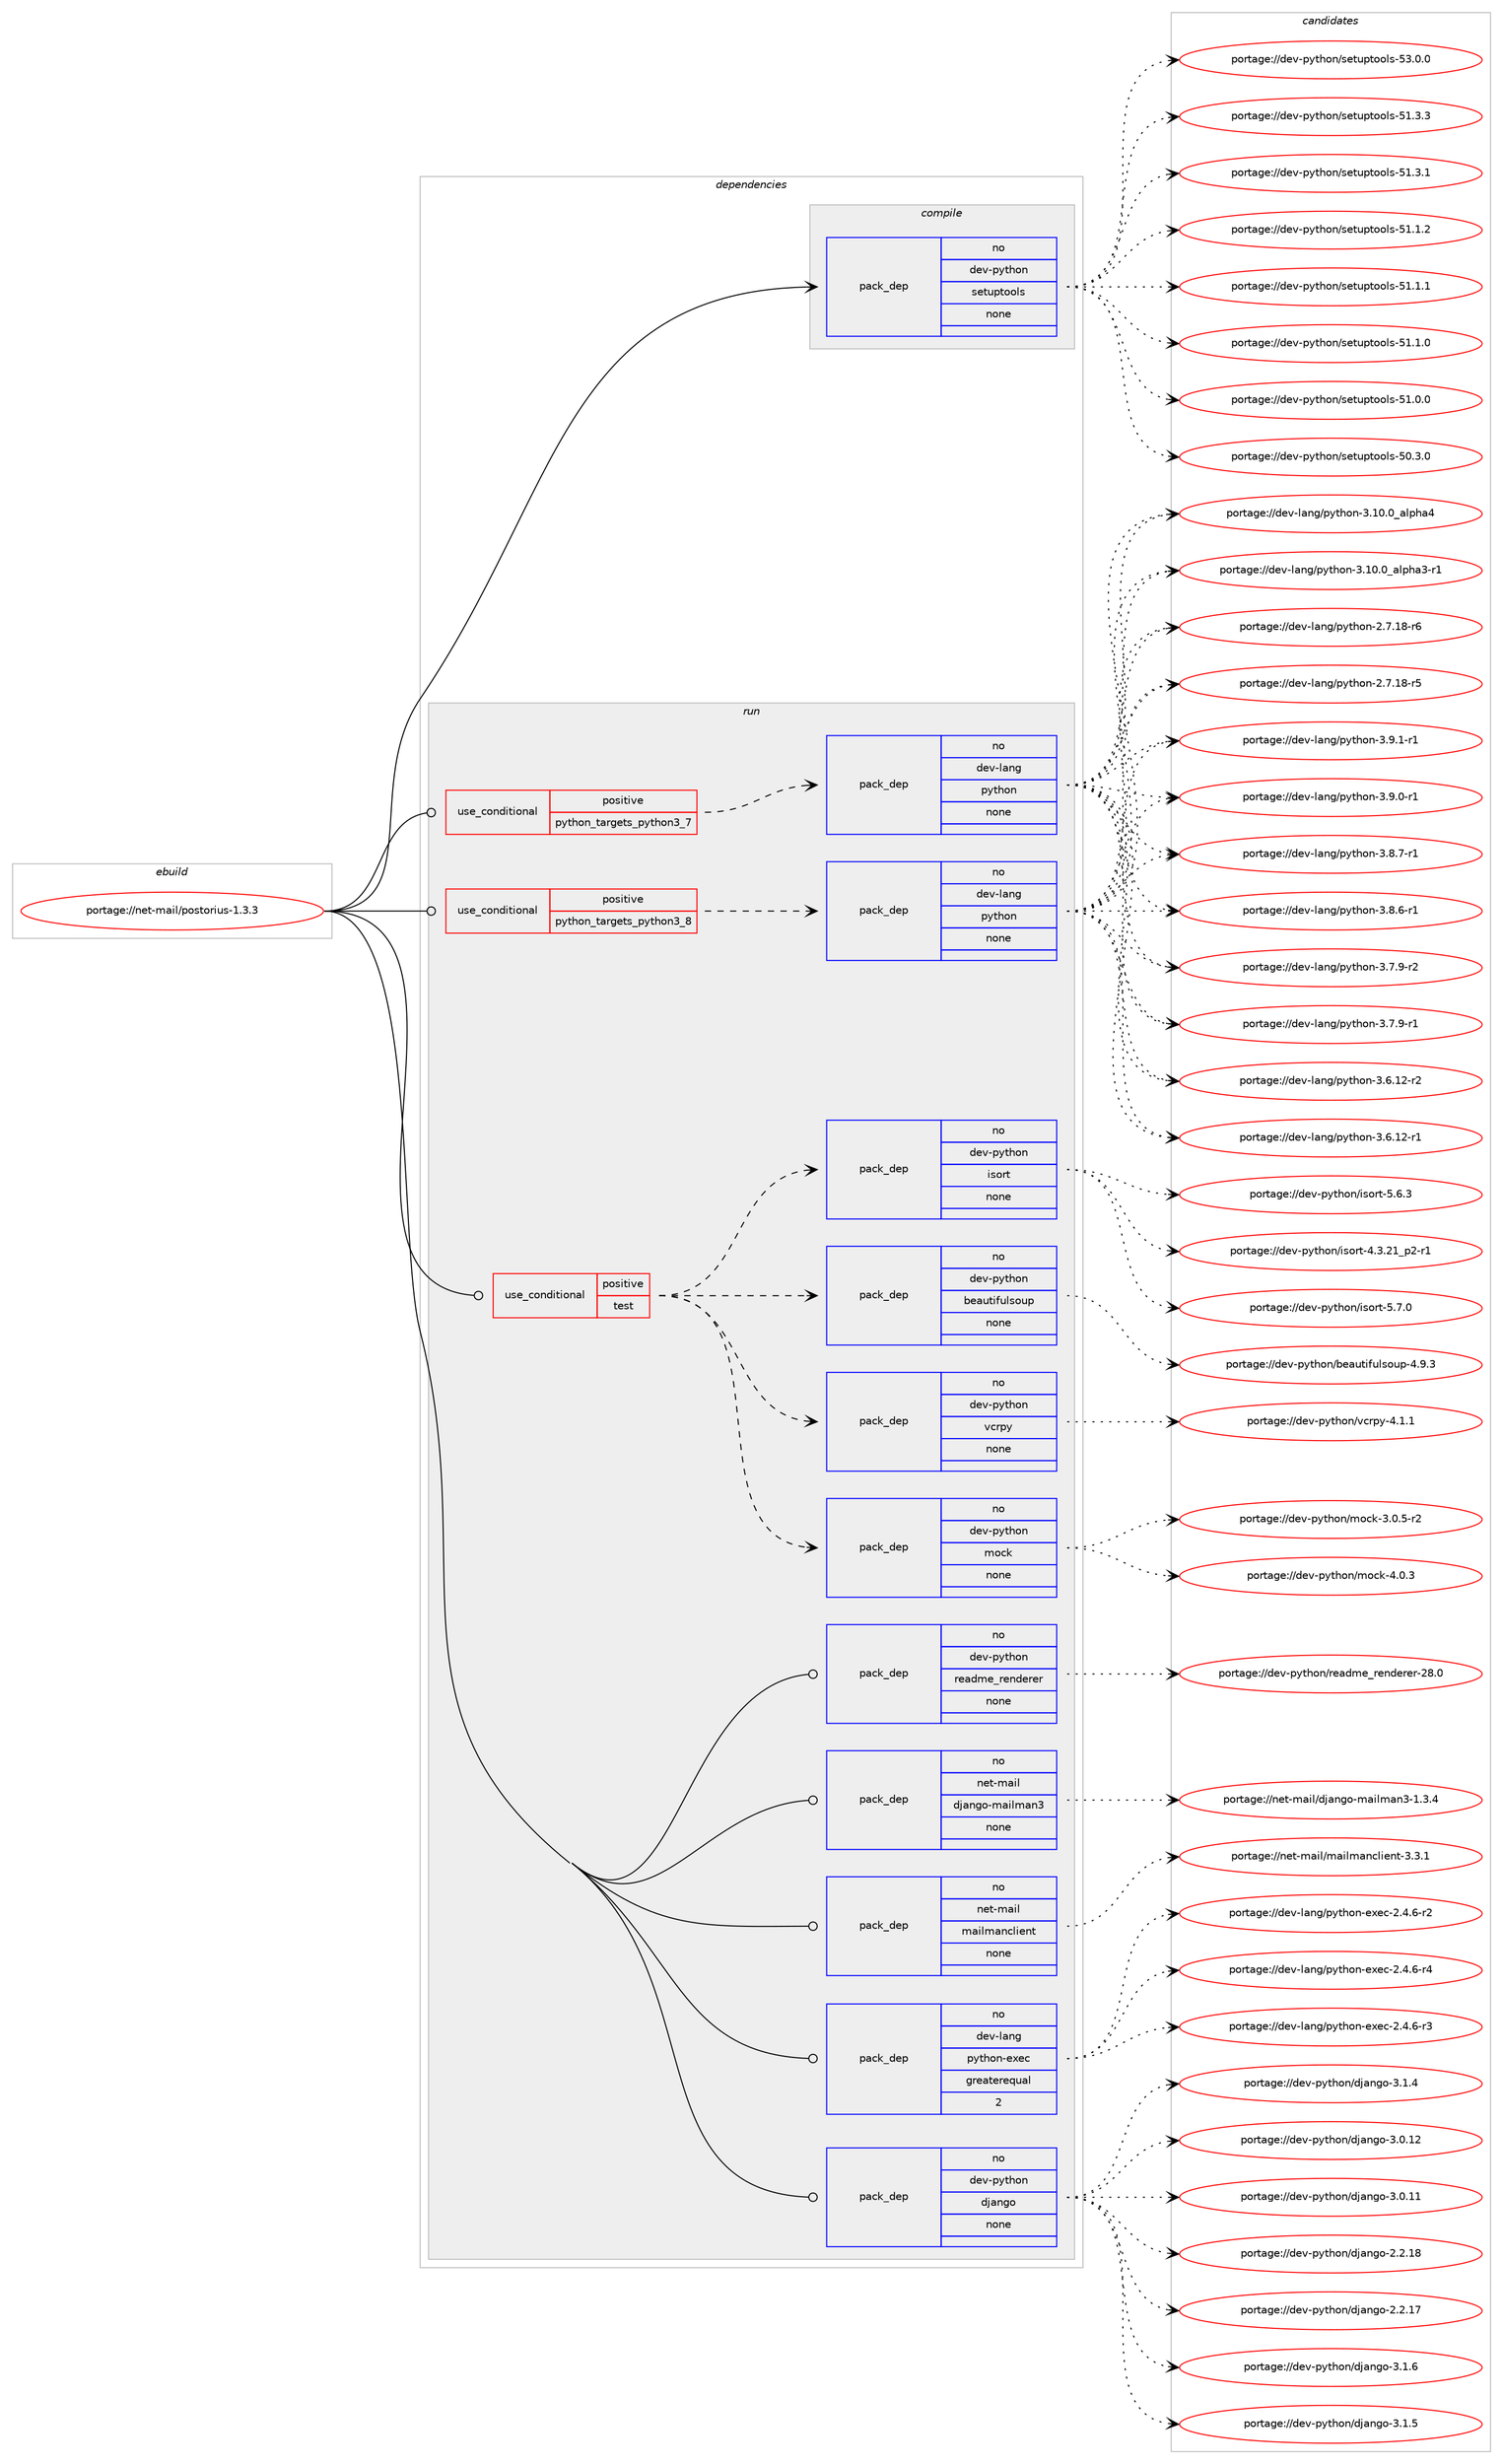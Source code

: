 digraph prolog {

# *************
# Graph options
# *************

newrank=true;
concentrate=true;
compound=true;
graph [rankdir=LR,fontname=Helvetica,fontsize=10,ranksep=1.5];#, ranksep=2.5, nodesep=0.2];
edge  [arrowhead=vee];
node  [fontname=Helvetica,fontsize=10];

# **********
# The ebuild
# **********

subgraph cluster_leftcol {
color=gray;
rank=same;
label=<<i>ebuild</i>>;
id [label="portage://net-mail/postorius-1.3.3", color=red, width=4, href="../net-mail/postorius-1.3.3.svg"];
}

# ****************
# The dependencies
# ****************

subgraph cluster_midcol {
color=gray;
label=<<i>dependencies</i>>;
subgraph cluster_compile {
fillcolor="#eeeeee";
style=filled;
label=<<i>compile</i>>;
subgraph pack17435 {
dependency25394 [label=<<TABLE BORDER="0" CELLBORDER="1" CELLSPACING="0" CELLPADDING="4" WIDTH="220"><TR><TD ROWSPAN="6" CELLPADDING="30">pack_dep</TD></TR><TR><TD WIDTH="110">no</TD></TR><TR><TD>dev-python</TD></TR><TR><TD>setuptools</TD></TR><TR><TD>none</TD></TR><TR><TD></TD></TR></TABLE>>, shape=none, color=blue];
}
id:e -> dependency25394:w [weight=20,style="solid",arrowhead="vee"];
}
subgraph cluster_compileandrun {
fillcolor="#eeeeee";
style=filled;
label=<<i>compile and run</i>>;
}
subgraph cluster_run {
fillcolor="#eeeeee";
style=filled;
label=<<i>run</i>>;
subgraph cond7726 {
dependency25395 [label=<<TABLE BORDER="0" CELLBORDER="1" CELLSPACING="0" CELLPADDING="4"><TR><TD ROWSPAN="3" CELLPADDING="10">use_conditional</TD></TR><TR><TD>positive</TD></TR><TR><TD>python_targets_python3_7</TD></TR></TABLE>>, shape=none, color=red];
subgraph pack17436 {
dependency25396 [label=<<TABLE BORDER="0" CELLBORDER="1" CELLSPACING="0" CELLPADDING="4" WIDTH="220"><TR><TD ROWSPAN="6" CELLPADDING="30">pack_dep</TD></TR><TR><TD WIDTH="110">no</TD></TR><TR><TD>dev-lang</TD></TR><TR><TD>python</TD></TR><TR><TD>none</TD></TR><TR><TD></TD></TR></TABLE>>, shape=none, color=blue];
}
dependency25395:e -> dependency25396:w [weight=20,style="dashed",arrowhead="vee"];
}
id:e -> dependency25395:w [weight=20,style="solid",arrowhead="odot"];
subgraph cond7727 {
dependency25397 [label=<<TABLE BORDER="0" CELLBORDER="1" CELLSPACING="0" CELLPADDING="4"><TR><TD ROWSPAN="3" CELLPADDING="10">use_conditional</TD></TR><TR><TD>positive</TD></TR><TR><TD>python_targets_python3_8</TD></TR></TABLE>>, shape=none, color=red];
subgraph pack17437 {
dependency25398 [label=<<TABLE BORDER="0" CELLBORDER="1" CELLSPACING="0" CELLPADDING="4" WIDTH="220"><TR><TD ROWSPAN="6" CELLPADDING="30">pack_dep</TD></TR><TR><TD WIDTH="110">no</TD></TR><TR><TD>dev-lang</TD></TR><TR><TD>python</TD></TR><TR><TD>none</TD></TR><TR><TD></TD></TR></TABLE>>, shape=none, color=blue];
}
dependency25397:e -> dependency25398:w [weight=20,style="dashed",arrowhead="vee"];
}
id:e -> dependency25397:w [weight=20,style="solid",arrowhead="odot"];
subgraph cond7728 {
dependency25399 [label=<<TABLE BORDER="0" CELLBORDER="1" CELLSPACING="0" CELLPADDING="4"><TR><TD ROWSPAN="3" CELLPADDING="10">use_conditional</TD></TR><TR><TD>positive</TD></TR><TR><TD>test</TD></TR></TABLE>>, shape=none, color=red];
subgraph pack17438 {
dependency25400 [label=<<TABLE BORDER="0" CELLBORDER="1" CELLSPACING="0" CELLPADDING="4" WIDTH="220"><TR><TD ROWSPAN="6" CELLPADDING="30">pack_dep</TD></TR><TR><TD WIDTH="110">no</TD></TR><TR><TD>dev-python</TD></TR><TR><TD>mock</TD></TR><TR><TD>none</TD></TR><TR><TD></TD></TR></TABLE>>, shape=none, color=blue];
}
dependency25399:e -> dependency25400:w [weight=20,style="dashed",arrowhead="vee"];
subgraph pack17439 {
dependency25401 [label=<<TABLE BORDER="0" CELLBORDER="1" CELLSPACING="0" CELLPADDING="4" WIDTH="220"><TR><TD ROWSPAN="6" CELLPADDING="30">pack_dep</TD></TR><TR><TD WIDTH="110">no</TD></TR><TR><TD>dev-python</TD></TR><TR><TD>vcrpy</TD></TR><TR><TD>none</TD></TR><TR><TD></TD></TR></TABLE>>, shape=none, color=blue];
}
dependency25399:e -> dependency25401:w [weight=20,style="dashed",arrowhead="vee"];
subgraph pack17440 {
dependency25402 [label=<<TABLE BORDER="0" CELLBORDER="1" CELLSPACING="0" CELLPADDING="4" WIDTH="220"><TR><TD ROWSPAN="6" CELLPADDING="30">pack_dep</TD></TR><TR><TD WIDTH="110">no</TD></TR><TR><TD>dev-python</TD></TR><TR><TD>beautifulsoup</TD></TR><TR><TD>none</TD></TR><TR><TD></TD></TR></TABLE>>, shape=none, color=blue];
}
dependency25399:e -> dependency25402:w [weight=20,style="dashed",arrowhead="vee"];
subgraph pack17441 {
dependency25403 [label=<<TABLE BORDER="0" CELLBORDER="1" CELLSPACING="0" CELLPADDING="4" WIDTH="220"><TR><TD ROWSPAN="6" CELLPADDING="30">pack_dep</TD></TR><TR><TD WIDTH="110">no</TD></TR><TR><TD>dev-python</TD></TR><TR><TD>isort</TD></TR><TR><TD>none</TD></TR><TR><TD></TD></TR></TABLE>>, shape=none, color=blue];
}
dependency25399:e -> dependency25403:w [weight=20,style="dashed",arrowhead="vee"];
}
id:e -> dependency25399:w [weight=20,style="solid",arrowhead="odot"];
subgraph pack17442 {
dependency25404 [label=<<TABLE BORDER="0" CELLBORDER="1" CELLSPACING="0" CELLPADDING="4" WIDTH="220"><TR><TD ROWSPAN="6" CELLPADDING="30">pack_dep</TD></TR><TR><TD WIDTH="110">no</TD></TR><TR><TD>dev-lang</TD></TR><TR><TD>python-exec</TD></TR><TR><TD>greaterequal</TD></TR><TR><TD>2</TD></TR></TABLE>>, shape=none, color=blue];
}
id:e -> dependency25404:w [weight=20,style="solid",arrowhead="odot"];
subgraph pack17443 {
dependency25405 [label=<<TABLE BORDER="0" CELLBORDER="1" CELLSPACING="0" CELLPADDING="4" WIDTH="220"><TR><TD ROWSPAN="6" CELLPADDING="30">pack_dep</TD></TR><TR><TD WIDTH="110">no</TD></TR><TR><TD>dev-python</TD></TR><TR><TD>django</TD></TR><TR><TD>none</TD></TR><TR><TD></TD></TR></TABLE>>, shape=none, color=blue];
}
id:e -> dependency25405:w [weight=20,style="solid",arrowhead="odot"];
subgraph pack17444 {
dependency25406 [label=<<TABLE BORDER="0" CELLBORDER="1" CELLSPACING="0" CELLPADDING="4" WIDTH="220"><TR><TD ROWSPAN="6" CELLPADDING="30">pack_dep</TD></TR><TR><TD WIDTH="110">no</TD></TR><TR><TD>dev-python</TD></TR><TR><TD>readme_renderer</TD></TR><TR><TD>none</TD></TR><TR><TD></TD></TR></TABLE>>, shape=none, color=blue];
}
id:e -> dependency25406:w [weight=20,style="solid",arrowhead="odot"];
subgraph pack17445 {
dependency25407 [label=<<TABLE BORDER="0" CELLBORDER="1" CELLSPACING="0" CELLPADDING="4" WIDTH="220"><TR><TD ROWSPAN="6" CELLPADDING="30">pack_dep</TD></TR><TR><TD WIDTH="110">no</TD></TR><TR><TD>net-mail</TD></TR><TR><TD>django-mailman3</TD></TR><TR><TD>none</TD></TR><TR><TD></TD></TR></TABLE>>, shape=none, color=blue];
}
id:e -> dependency25407:w [weight=20,style="solid",arrowhead="odot"];
subgraph pack17446 {
dependency25408 [label=<<TABLE BORDER="0" CELLBORDER="1" CELLSPACING="0" CELLPADDING="4" WIDTH="220"><TR><TD ROWSPAN="6" CELLPADDING="30">pack_dep</TD></TR><TR><TD WIDTH="110">no</TD></TR><TR><TD>net-mail</TD></TR><TR><TD>mailmanclient</TD></TR><TR><TD>none</TD></TR><TR><TD></TD></TR></TABLE>>, shape=none, color=blue];
}
id:e -> dependency25408:w [weight=20,style="solid",arrowhead="odot"];
}
}

# **************
# The candidates
# **************

subgraph cluster_choices {
rank=same;
color=gray;
label=<<i>candidates</i>>;

subgraph choice17435 {
color=black;
nodesep=1;
choice100101118451121211161041111104711510111611711211611111110811545535146484648 [label="portage://dev-python/setuptools-53.0.0", color=red, width=4,href="../dev-python/setuptools-53.0.0.svg"];
choice100101118451121211161041111104711510111611711211611111110811545534946514651 [label="portage://dev-python/setuptools-51.3.3", color=red, width=4,href="../dev-python/setuptools-51.3.3.svg"];
choice100101118451121211161041111104711510111611711211611111110811545534946514649 [label="portage://dev-python/setuptools-51.3.1", color=red, width=4,href="../dev-python/setuptools-51.3.1.svg"];
choice100101118451121211161041111104711510111611711211611111110811545534946494650 [label="portage://dev-python/setuptools-51.1.2", color=red, width=4,href="../dev-python/setuptools-51.1.2.svg"];
choice100101118451121211161041111104711510111611711211611111110811545534946494649 [label="portage://dev-python/setuptools-51.1.1", color=red, width=4,href="../dev-python/setuptools-51.1.1.svg"];
choice100101118451121211161041111104711510111611711211611111110811545534946494648 [label="portage://dev-python/setuptools-51.1.0", color=red, width=4,href="../dev-python/setuptools-51.1.0.svg"];
choice100101118451121211161041111104711510111611711211611111110811545534946484648 [label="portage://dev-python/setuptools-51.0.0", color=red, width=4,href="../dev-python/setuptools-51.0.0.svg"];
choice100101118451121211161041111104711510111611711211611111110811545534846514648 [label="portage://dev-python/setuptools-50.3.0", color=red, width=4,href="../dev-python/setuptools-50.3.0.svg"];
dependency25394:e -> choice100101118451121211161041111104711510111611711211611111110811545535146484648:w [style=dotted,weight="100"];
dependency25394:e -> choice100101118451121211161041111104711510111611711211611111110811545534946514651:w [style=dotted,weight="100"];
dependency25394:e -> choice100101118451121211161041111104711510111611711211611111110811545534946514649:w [style=dotted,weight="100"];
dependency25394:e -> choice100101118451121211161041111104711510111611711211611111110811545534946494650:w [style=dotted,weight="100"];
dependency25394:e -> choice100101118451121211161041111104711510111611711211611111110811545534946494649:w [style=dotted,weight="100"];
dependency25394:e -> choice100101118451121211161041111104711510111611711211611111110811545534946494648:w [style=dotted,weight="100"];
dependency25394:e -> choice100101118451121211161041111104711510111611711211611111110811545534946484648:w [style=dotted,weight="100"];
dependency25394:e -> choice100101118451121211161041111104711510111611711211611111110811545534846514648:w [style=dotted,weight="100"];
}
subgraph choice17436 {
color=black;
nodesep=1;
choice1001011184510897110103471121211161041111104551465746494511449 [label="portage://dev-lang/python-3.9.1-r1", color=red, width=4,href="../dev-lang/python-3.9.1-r1.svg"];
choice1001011184510897110103471121211161041111104551465746484511449 [label="portage://dev-lang/python-3.9.0-r1", color=red, width=4,href="../dev-lang/python-3.9.0-r1.svg"];
choice1001011184510897110103471121211161041111104551465646554511449 [label="portage://dev-lang/python-3.8.7-r1", color=red, width=4,href="../dev-lang/python-3.8.7-r1.svg"];
choice1001011184510897110103471121211161041111104551465646544511449 [label="portage://dev-lang/python-3.8.6-r1", color=red, width=4,href="../dev-lang/python-3.8.6-r1.svg"];
choice1001011184510897110103471121211161041111104551465546574511450 [label="portage://dev-lang/python-3.7.9-r2", color=red, width=4,href="../dev-lang/python-3.7.9-r2.svg"];
choice1001011184510897110103471121211161041111104551465546574511449 [label="portage://dev-lang/python-3.7.9-r1", color=red, width=4,href="../dev-lang/python-3.7.9-r1.svg"];
choice100101118451089711010347112121116104111110455146544649504511450 [label="portage://dev-lang/python-3.6.12-r2", color=red, width=4,href="../dev-lang/python-3.6.12-r2.svg"];
choice100101118451089711010347112121116104111110455146544649504511449 [label="portage://dev-lang/python-3.6.12-r1", color=red, width=4,href="../dev-lang/python-3.6.12-r1.svg"];
choice1001011184510897110103471121211161041111104551464948464895971081121049752 [label="portage://dev-lang/python-3.10.0_alpha4", color=red, width=4,href="../dev-lang/python-3.10.0_alpha4.svg"];
choice10010111845108971101034711212111610411111045514649484648959710811210497514511449 [label="portage://dev-lang/python-3.10.0_alpha3-r1", color=red, width=4,href="../dev-lang/python-3.10.0_alpha3-r1.svg"];
choice100101118451089711010347112121116104111110455046554649564511454 [label="portage://dev-lang/python-2.7.18-r6", color=red, width=4,href="../dev-lang/python-2.7.18-r6.svg"];
choice100101118451089711010347112121116104111110455046554649564511453 [label="portage://dev-lang/python-2.7.18-r5", color=red, width=4,href="../dev-lang/python-2.7.18-r5.svg"];
dependency25396:e -> choice1001011184510897110103471121211161041111104551465746494511449:w [style=dotted,weight="100"];
dependency25396:e -> choice1001011184510897110103471121211161041111104551465746484511449:w [style=dotted,weight="100"];
dependency25396:e -> choice1001011184510897110103471121211161041111104551465646554511449:w [style=dotted,weight="100"];
dependency25396:e -> choice1001011184510897110103471121211161041111104551465646544511449:w [style=dotted,weight="100"];
dependency25396:e -> choice1001011184510897110103471121211161041111104551465546574511450:w [style=dotted,weight="100"];
dependency25396:e -> choice1001011184510897110103471121211161041111104551465546574511449:w [style=dotted,weight="100"];
dependency25396:e -> choice100101118451089711010347112121116104111110455146544649504511450:w [style=dotted,weight="100"];
dependency25396:e -> choice100101118451089711010347112121116104111110455146544649504511449:w [style=dotted,weight="100"];
dependency25396:e -> choice1001011184510897110103471121211161041111104551464948464895971081121049752:w [style=dotted,weight="100"];
dependency25396:e -> choice10010111845108971101034711212111610411111045514649484648959710811210497514511449:w [style=dotted,weight="100"];
dependency25396:e -> choice100101118451089711010347112121116104111110455046554649564511454:w [style=dotted,weight="100"];
dependency25396:e -> choice100101118451089711010347112121116104111110455046554649564511453:w [style=dotted,weight="100"];
}
subgraph choice17437 {
color=black;
nodesep=1;
choice1001011184510897110103471121211161041111104551465746494511449 [label="portage://dev-lang/python-3.9.1-r1", color=red, width=4,href="../dev-lang/python-3.9.1-r1.svg"];
choice1001011184510897110103471121211161041111104551465746484511449 [label="portage://dev-lang/python-3.9.0-r1", color=red, width=4,href="../dev-lang/python-3.9.0-r1.svg"];
choice1001011184510897110103471121211161041111104551465646554511449 [label="portage://dev-lang/python-3.8.7-r1", color=red, width=4,href="../dev-lang/python-3.8.7-r1.svg"];
choice1001011184510897110103471121211161041111104551465646544511449 [label="portage://dev-lang/python-3.8.6-r1", color=red, width=4,href="../dev-lang/python-3.8.6-r1.svg"];
choice1001011184510897110103471121211161041111104551465546574511450 [label="portage://dev-lang/python-3.7.9-r2", color=red, width=4,href="../dev-lang/python-3.7.9-r2.svg"];
choice1001011184510897110103471121211161041111104551465546574511449 [label="portage://dev-lang/python-3.7.9-r1", color=red, width=4,href="../dev-lang/python-3.7.9-r1.svg"];
choice100101118451089711010347112121116104111110455146544649504511450 [label="portage://dev-lang/python-3.6.12-r2", color=red, width=4,href="../dev-lang/python-3.6.12-r2.svg"];
choice100101118451089711010347112121116104111110455146544649504511449 [label="portage://dev-lang/python-3.6.12-r1", color=red, width=4,href="../dev-lang/python-3.6.12-r1.svg"];
choice1001011184510897110103471121211161041111104551464948464895971081121049752 [label="portage://dev-lang/python-3.10.0_alpha4", color=red, width=4,href="../dev-lang/python-3.10.0_alpha4.svg"];
choice10010111845108971101034711212111610411111045514649484648959710811210497514511449 [label="portage://dev-lang/python-3.10.0_alpha3-r1", color=red, width=4,href="../dev-lang/python-3.10.0_alpha3-r1.svg"];
choice100101118451089711010347112121116104111110455046554649564511454 [label="portage://dev-lang/python-2.7.18-r6", color=red, width=4,href="../dev-lang/python-2.7.18-r6.svg"];
choice100101118451089711010347112121116104111110455046554649564511453 [label="portage://dev-lang/python-2.7.18-r5", color=red, width=4,href="../dev-lang/python-2.7.18-r5.svg"];
dependency25398:e -> choice1001011184510897110103471121211161041111104551465746494511449:w [style=dotted,weight="100"];
dependency25398:e -> choice1001011184510897110103471121211161041111104551465746484511449:w [style=dotted,weight="100"];
dependency25398:e -> choice1001011184510897110103471121211161041111104551465646554511449:w [style=dotted,weight="100"];
dependency25398:e -> choice1001011184510897110103471121211161041111104551465646544511449:w [style=dotted,weight="100"];
dependency25398:e -> choice1001011184510897110103471121211161041111104551465546574511450:w [style=dotted,weight="100"];
dependency25398:e -> choice1001011184510897110103471121211161041111104551465546574511449:w [style=dotted,weight="100"];
dependency25398:e -> choice100101118451089711010347112121116104111110455146544649504511450:w [style=dotted,weight="100"];
dependency25398:e -> choice100101118451089711010347112121116104111110455146544649504511449:w [style=dotted,weight="100"];
dependency25398:e -> choice1001011184510897110103471121211161041111104551464948464895971081121049752:w [style=dotted,weight="100"];
dependency25398:e -> choice10010111845108971101034711212111610411111045514649484648959710811210497514511449:w [style=dotted,weight="100"];
dependency25398:e -> choice100101118451089711010347112121116104111110455046554649564511454:w [style=dotted,weight="100"];
dependency25398:e -> choice100101118451089711010347112121116104111110455046554649564511453:w [style=dotted,weight="100"];
}
subgraph choice17438 {
color=black;
nodesep=1;
choice100101118451121211161041111104710911199107455246484651 [label="portage://dev-python/mock-4.0.3", color=red, width=4,href="../dev-python/mock-4.0.3.svg"];
choice1001011184511212111610411111047109111991074551464846534511450 [label="portage://dev-python/mock-3.0.5-r2", color=red, width=4,href="../dev-python/mock-3.0.5-r2.svg"];
dependency25400:e -> choice100101118451121211161041111104710911199107455246484651:w [style=dotted,weight="100"];
dependency25400:e -> choice1001011184511212111610411111047109111991074551464846534511450:w [style=dotted,weight="100"];
}
subgraph choice17439 {
color=black;
nodesep=1;
choice100101118451121211161041111104711899114112121455246494649 [label="portage://dev-python/vcrpy-4.1.1", color=red, width=4,href="../dev-python/vcrpy-4.1.1.svg"];
dependency25401:e -> choice100101118451121211161041111104711899114112121455246494649:w [style=dotted,weight="100"];
}
subgraph choice17440 {
color=black;
nodesep=1;
choice10010111845112121116104111110479810197117116105102117108115111117112455246574651 [label="portage://dev-python/beautifulsoup-4.9.3", color=red, width=4,href="../dev-python/beautifulsoup-4.9.3.svg"];
dependency25402:e -> choice10010111845112121116104111110479810197117116105102117108115111117112455246574651:w [style=dotted,weight="100"];
}
subgraph choice17441 {
color=black;
nodesep=1;
choice1001011184511212111610411111047105115111114116455346554648 [label="portage://dev-python/isort-5.7.0", color=red, width=4,href="../dev-python/isort-5.7.0.svg"];
choice1001011184511212111610411111047105115111114116455346544651 [label="portage://dev-python/isort-5.6.3", color=red, width=4,href="../dev-python/isort-5.6.3.svg"];
choice10010111845112121116104111110471051151111141164552465146504995112504511449 [label="portage://dev-python/isort-4.3.21_p2-r1", color=red, width=4,href="../dev-python/isort-4.3.21_p2-r1.svg"];
dependency25403:e -> choice1001011184511212111610411111047105115111114116455346554648:w [style=dotted,weight="100"];
dependency25403:e -> choice1001011184511212111610411111047105115111114116455346544651:w [style=dotted,weight="100"];
dependency25403:e -> choice10010111845112121116104111110471051151111141164552465146504995112504511449:w [style=dotted,weight="100"];
}
subgraph choice17442 {
color=black;
nodesep=1;
choice10010111845108971101034711212111610411111045101120101994550465246544511452 [label="portage://dev-lang/python-exec-2.4.6-r4", color=red, width=4,href="../dev-lang/python-exec-2.4.6-r4.svg"];
choice10010111845108971101034711212111610411111045101120101994550465246544511451 [label="portage://dev-lang/python-exec-2.4.6-r3", color=red, width=4,href="../dev-lang/python-exec-2.4.6-r3.svg"];
choice10010111845108971101034711212111610411111045101120101994550465246544511450 [label="portage://dev-lang/python-exec-2.4.6-r2", color=red, width=4,href="../dev-lang/python-exec-2.4.6-r2.svg"];
dependency25404:e -> choice10010111845108971101034711212111610411111045101120101994550465246544511452:w [style=dotted,weight="100"];
dependency25404:e -> choice10010111845108971101034711212111610411111045101120101994550465246544511451:w [style=dotted,weight="100"];
dependency25404:e -> choice10010111845108971101034711212111610411111045101120101994550465246544511450:w [style=dotted,weight="100"];
}
subgraph choice17443 {
color=black;
nodesep=1;
choice100101118451121211161041111104710010697110103111455146494654 [label="portage://dev-python/django-3.1.6", color=red, width=4,href="../dev-python/django-3.1.6.svg"];
choice100101118451121211161041111104710010697110103111455146494653 [label="portage://dev-python/django-3.1.5", color=red, width=4,href="../dev-python/django-3.1.5.svg"];
choice100101118451121211161041111104710010697110103111455146494652 [label="portage://dev-python/django-3.1.4", color=red, width=4,href="../dev-python/django-3.1.4.svg"];
choice10010111845112121116104111110471001069711010311145514648464950 [label="portage://dev-python/django-3.0.12", color=red, width=4,href="../dev-python/django-3.0.12.svg"];
choice10010111845112121116104111110471001069711010311145514648464949 [label="portage://dev-python/django-3.0.11", color=red, width=4,href="../dev-python/django-3.0.11.svg"];
choice10010111845112121116104111110471001069711010311145504650464956 [label="portage://dev-python/django-2.2.18", color=red, width=4,href="../dev-python/django-2.2.18.svg"];
choice10010111845112121116104111110471001069711010311145504650464955 [label="portage://dev-python/django-2.2.17", color=red, width=4,href="../dev-python/django-2.2.17.svg"];
dependency25405:e -> choice100101118451121211161041111104710010697110103111455146494654:w [style=dotted,weight="100"];
dependency25405:e -> choice100101118451121211161041111104710010697110103111455146494653:w [style=dotted,weight="100"];
dependency25405:e -> choice100101118451121211161041111104710010697110103111455146494652:w [style=dotted,weight="100"];
dependency25405:e -> choice10010111845112121116104111110471001069711010311145514648464950:w [style=dotted,weight="100"];
dependency25405:e -> choice10010111845112121116104111110471001069711010311145514648464949:w [style=dotted,weight="100"];
dependency25405:e -> choice10010111845112121116104111110471001069711010311145504650464956:w [style=dotted,weight="100"];
dependency25405:e -> choice10010111845112121116104111110471001069711010311145504650464955:w [style=dotted,weight="100"];
}
subgraph choice17444 {
color=black;
nodesep=1;
choice100101118451121211161041111104711410197100109101951141011101001011141011144550564648 [label="portage://dev-python/readme_renderer-28.0", color=red, width=4,href="../dev-python/readme_renderer-28.0.svg"];
dependency25406:e -> choice100101118451121211161041111104711410197100109101951141011101001011141011144550564648:w [style=dotted,weight="100"];
}
subgraph choice17445 {
color=black;
nodesep=1;
choice1101011164510997105108471001069711010311145109971051081099711051454946514652 [label="portage://net-mail/django-mailman3-1.3.4", color=red, width=4,href="../net-mail/django-mailman3-1.3.4.svg"];
dependency25407:e -> choice1101011164510997105108471001069711010311145109971051081099711051454946514652:w [style=dotted,weight="100"];
}
subgraph choice17446 {
color=black;
nodesep=1;
choice110101116451099710510847109971051081099711099108105101110116455146514649 [label="portage://net-mail/mailmanclient-3.3.1", color=red, width=4,href="../net-mail/mailmanclient-3.3.1.svg"];
dependency25408:e -> choice110101116451099710510847109971051081099711099108105101110116455146514649:w [style=dotted,weight="100"];
}
}

}
